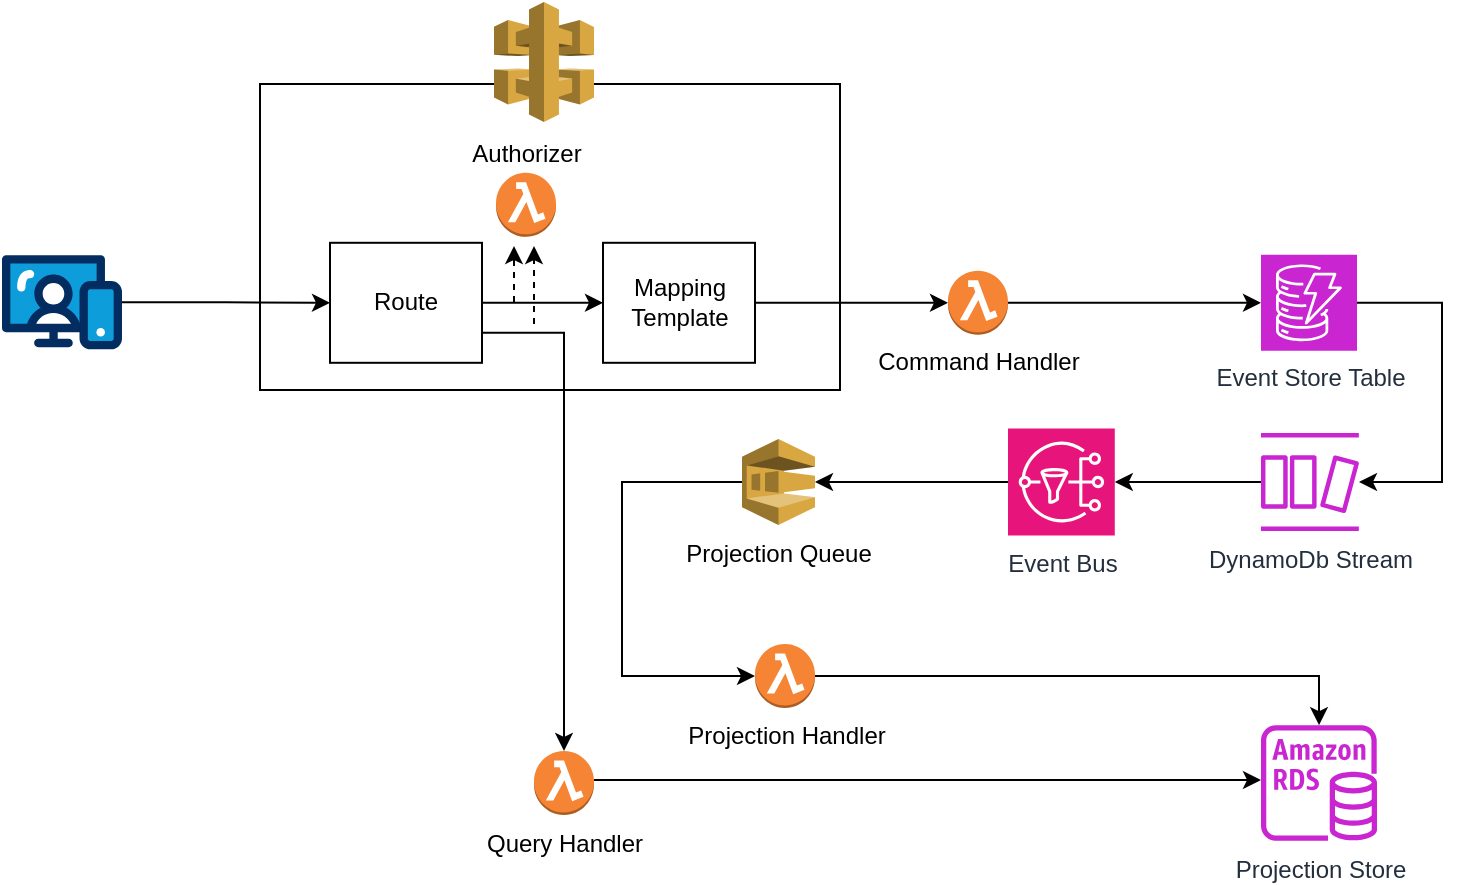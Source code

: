 <mxfile version="24.1.0" type="device">
  <diagram name="Page-1" id="IZArVk3bthfFl5n1hTx3">
    <mxGraphModel dx="942" dy="1720" grid="1" gridSize="10" guides="1" tooltips="1" connect="1" arrows="1" fold="1" page="1" pageScale="1" pageWidth="827" pageHeight="1169" math="0" shadow="0">
      <root>
        <mxCell id="0" />
        <mxCell id="1" parent="0" />
        <mxCell id="pmRbA6UQI1MbucfsGj4L-7" value="" style="rounded=0;whiteSpace=wrap;html=1;" vertex="1" parent="1">
          <mxGeometry x="149" y="30" width="290" height="153" as="geometry" />
        </mxCell>
        <mxCell id="jeh4MoZEL8pX43xTBR2h-1" value="" style="outlineConnect=0;dashed=0;verticalLabelPosition=bottom;verticalAlign=top;align=center;html=1;shape=mxgraph.aws3.api_gateway;fillColor=#D9A741;gradientColor=none;" parent="1" vertex="1">
          <mxGeometry x="266" y="-11" width="50" height="60" as="geometry" />
        </mxCell>
        <mxCell id="jeh4MoZEL8pX43xTBR2h-3" style="edgeStyle=orthogonalEdgeStyle;rounded=0;orthogonalLoop=1;jettySize=auto;html=1;entryX=0;entryY=0.5;entryDx=0;entryDy=0;" parent="1" source="jeh4MoZEL8pX43xTBR2h-2" target="pmRbA6UQI1MbucfsGj4L-12" edge="1">
          <mxGeometry relative="1" as="geometry" />
        </mxCell>
        <mxCell id="jeh4MoZEL8pX43xTBR2h-2" value="" style="verticalLabelPosition=bottom;aspect=fixed;html=1;shape=mxgraph.salesforce.web;" parent="1" vertex="1">
          <mxGeometry x="20" y="115.4" width="60" height="47.4" as="geometry" />
        </mxCell>
        <mxCell id="pmRbA6UQI1MbucfsGj4L-8" style="edgeStyle=orthogonalEdgeStyle;rounded=0;orthogonalLoop=1;jettySize=auto;html=1;" edge="1" parent="1" source="jeh4MoZEL8pX43xTBR2h-11" target="jeh4MoZEL8pX43xTBR2h-20">
          <mxGeometry relative="1" as="geometry" />
        </mxCell>
        <mxCell id="jeh4MoZEL8pX43xTBR2h-11" value="Mapping Template" style="rounded=0;whiteSpace=wrap;html=1;" parent="1" vertex="1">
          <mxGeometry x="320.5" y="109.4" width="76" height="60" as="geometry" />
        </mxCell>
        <mxCell id="jeh4MoZEL8pX43xTBR2h-13" value="Authorizer" style="outlineConnect=0;dashed=0;verticalLabelPosition=top;verticalAlign=bottom;align=center;html=1;shape=mxgraph.aws3.lambda_function;fillColor=#F58534;gradientColor=none;labelPosition=center;" parent="1" vertex="1">
          <mxGeometry x="267" y="74.4" width="30" height="32" as="geometry" />
        </mxCell>
        <mxCell id="jeh4MoZEL8pX43xTBR2h-38" style="edgeStyle=orthogonalEdgeStyle;rounded=0;orthogonalLoop=1;jettySize=auto;html=1;" parent="1" source="jeh4MoZEL8pX43xTBR2h-16" target="jeh4MoZEL8pX43xTBR2h-36" edge="1">
          <mxGeometry relative="1" as="geometry">
            <Array as="points">
              <mxPoint x="320" y="378" />
              <mxPoint x="320" y="378" />
            </Array>
          </mxGeometry>
        </mxCell>
        <mxCell id="jeh4MoZEL8pX43xTBR2h-16" value="Query Handler" style="outlineConnect=0;dashed=0;verticalLabelPosition=bottom;verticalAlign=top;align=center;html=1;shape=mxgraph.aws3.lambda_function;fillColor=#F58534;gradientColor=none;labelPosition=center;" parent="1" vertex="1">
          <mxGeometry x="286" y="363.5" width="30" height="32" as="geometry" />
        </mxCell>
        <mxCell id="jeh4MoZEL8pX43xTBR2h-29" style="edgeStyle=orthogonalEdgeStyle;rounded=0;orthogonalLoop=1;jettySize=auto;html=1;" parent="1" source="jeh4MoZEL8pX43xTBR2h-19" target="jeh4MoZEL8pX43xTBR2h-28" edge="1">
          <mxGeometry relative="1" as="geometry">
            <Array as="points">
              <mxPoint x="740" y="139" />
              <mxPoint x="740" y="229" />
            </Array>
          </mxGeometry>
        </mxCell>
        <mxCell id="jeh4MoZEL8pX43xTBR2h-19" value="Event Store Table" style="sketch=0;points=[[0,0,0],[0.25,0,0],[0.5,0,0],[0.75,0,0],[1,0,0],[0,1,0],[0.25,1,0],[0.5,1,0],[0.75,1,0],[1,1,0],[0,0.25,0],[0,0.5,0],[0,0.75,0],[1,0.25,0],[1,0.5,0],[1,0.75,0]];outlineConnect=0;fontColor=#232F3E;fillColor=#C925D1;strokeColor=#ffffff;dashed=0;verticalLabelPosition=bottom;verticalAlign=top;align=center;html=1;fontSize=12;fontStyle=0;aspect=fixed;shape=mxgraph.aws4.resourceIcon;resIcon=mxgraph.aws4.dynamodb;" parent="1" vertex="1">
          <mxGeometry x="649.5" y="115.4" width="48" height="48" as="geometry" />
        </mxCell>
        <mxCell id="jeh4MoZEL8pX43xTBR2h-21" style="edgeStyle=orthogonalEdgeStyle;rounded=0;orthogonalLoop=1;jettySize=auto;html=1;" parent="1" source="jeh4MoZEL8pX43xTBR2h-20" target="jeh4MoZEL8pX43xTBR2h-19" edge="1">
          <mxGeometry relative="1" as="geometry" />
        </mxCell>
        <mxCell id="jeh4MoZEL8pX43xTBR2h-20" value="Command Handler" style="outlineConnect=0;dashed=0;verticalLabelPosition=bottom;verticalAlign=top;align=center;html=1;shape=mxgraph.aws3.lambda_function;fillColor=#F58534;gradientColor=none;labelPosition=center;" parent="1" vertex="1">
          <mxGeometry x="493" y="123.4" width="30" height="32" as="geometry" />
        </mxCell>
        <mxCell id="jeh4MoZEL8pX43xTBR2h-28" value="DynamoDb Stream" style="sketch=0;outlineConnect=0;fontColor=#232F3E;gradientColor=none;fillColor=#C925D1;strokeColor=none;dashed=0;verticalLabelPosition=bottom;verticalAlign=top;align=center;html=1;fontSize=12;fontStyle=0;aspect=fixed;pointerEvents=1;shape=mxgraph.aws4.dynamodb_stream;labelPosition=center;" parent="1" vertex="1">
          <mxGeometry x="649.5" y="204.5" width="49" height="49" as="geometry" />
        </mxCell>
        <mxCell id="jeh4MoZEL8pX43xTBR2h-31" value="Projection Queue" style="outlineConnect=0;dashed=0;verticalLabelPosition=bottom;verticalAlign=top;align=center;html=1;shape=mxgraph.aws3.sqs;fillColor=#D9A741;gradientColor=none;" parent="1" vertex="1">
          <mxGeometry x="390" y="207.5" width="36.5" height="43" as="geometry" />
        </mxCell>
        <mxCell id="jeh4MoZEL8pX43xTBR2h-37" style="edgeStyle=orthogonalEdgeStyle;rounded=0;orthogonalLoop=1;jettySize=auto;html=1;" parent="1" source="jeh4MoZEL8pX43xTBR2h-33" target="jeh4MoZEL8pX43xTBR2h-36" edge="1">
          <mxGeometry relative="1" as="geometry" />
        </mxCell>
        <mxCell id="jeh4MoZEL8pX43xTBR2h-33" value="Projection Handler" style="outlineConnect=0;dashed=0;verticalLabelPosition=bottom;verticalAlign=top;align=center;html=1;shape=mxgraph.aws3.lambda_function;fillColor=#F58534;gradientColor=none;labelPosition=center;" parent="1" vertex="1">
          <mxGeometry x="396.5" y="310" width="30" height="32" as="geometry" />
        </mxCell>
        <mxCell id="jeh4MoZEL8pX43xTBR2h-36" value="Projection Store" style="sketch=0;outlineConnect=0;fontColor=#232F3E;gradientColor=none;fillColor=#C925D1;strokeColor=none;dashed=0;verticalLabelPosition=bottom;verticalAlign=top;align=center;html=1;fontSize=12;fontStyle=0;aspect=fixed;pointerEvents=1;shape=mxgraph.aws4.rds_instance;" parent="1" vertex="1">
          <mxGeometry x="649.5" y="350.5" width="58" height="58" as="geometry" />
        </mxCell>
        <mxCell id="pmRbA6UQI1MbucfsGj4L-1" value="Event Bus" style="sketch=0;points=[[0,0,0],[0.25,0,0],[0.5,0,0],[0.75,0,0],[1,0,0],[0,1,0],[0.25,1,0],[0.5,1,0],[0.75,1,0],[1,1,0],[0,0.25,0],[0,0.5,0],[0,0.75,0],[1,0.25,0],[1,0.5,0],[1,0.75,0]];outlineConnect=0;fontColor=#232F3E;fillColor=#E7157B;strokeColor=#ffffff;dashed=0;verticalLabelPosition=bottom;verticalAlign=top;align=center;html=1;fontSize=12;fontStyle=0;aspect=fixed;shape=mxgraph.aws4.resourceIcon;resIcon=mxgraph.aws4.sns;" vertex="1" parent="1">
          <mxGeometry x="523.0" y="202.3" width="53.4" height="53.4" as="geometry" />
        </mxCell>
        <mxCell id="pmRbA6UQI1MbucfsGj4L-3" style="edgeStyle=orthogonalEdgeStyle;rounded=0;orthogonalLoop=1;jettySize=auto;html=1;entryX=1;entryY=0.5;entryDx=0;entryDy=0;entryPerimeter=0;" edge="1" parent="1" source="jeh4MoZEL8pX43xTBR2h-28" target="pmRbA6UQI1MbucfsGj4L-1">
          <mxGeometry relative="1" as="geometry" />
        </mxCell>
        <mxCell id="pmRbA6UQI1MbucfsGj4L-4" style="edgeStyle=orthogonalEdgeStyle;rounded=0;orthogonalLoop=1;jettySize=auto;html=1;entryX=1;entryY=0.5;entryDx=0;entryDy=0;entryPerimeter=0;" edge="1" parent="1" source="pmRbA6UQI1MbucfsGj4L-1" target="jeh4MoZEL8pX43xTBR2h-31">
          <mxGeometry relative="1" as="geometry" />
        </mxCell>
        <mxCell id="pmRbA6UQI1MbucfsGj4L-5" style="edgeStyle=orthogonalEdgeStyle;rounded=0;orthogonalLoop=1;jettySize=auto;html=1;entryX=0;entryY=0.5;entryDx=0;entryDy=0;entryPerimeter=0;" edge="1" parent="1" source="jeh4MoZEL8pX43xTBR2h-31" target="jeh4MoZEL8pX43xTBR2h-33">
          <mxGeometry relative="1" as="geometry">
            <Array as="points">
              <mxPoint x="330" y="229" />
              <mxPoint x="330" y="326" />
            </Array>
          </mxGeometry>
        </mxCell>
        <mxCell id="pmRbA6UQI1MbucfsGj4L-13" style="edgeStyle=orthogonalEdgeStyle;rounded=0;orthogonalLoop=1;jettySize=auto;html=1;" edge="1" parent="1" source="pmRbA6UQI1MbucfsGj4L-12" target="jeh4MoZEL8pX43xTBR2h-11">
          <mxGeometry relative="1" as="geometry" />
        </mxCell>
        <mxCell id="pmRbA6UQI1MbucfsGj4L-14" style="edgeStyle=orthogonalEdgeStyle;rounded=0;orthogonalLoop=1;jettySize=auto;html=1;exitX=1;exitY=0.75;exitDx=0;exitDy=0;entryX=0.5;entryY=0;entryDx=0;entryDy=0;entryPerimeter=0;" edge="1" parent="1" source="pmRbA6UQI1MbucfsGj4L-12" target="jeh4MoZEL8pX43xTBR2h-16">
          <mxGeometry relative="1" as="geometry">
            <mxPoint x="300" y="210" as="targetPoint" />
          </mxGeometry>
        </mxCell>
        <mxCell id="pmRbA6UQI1MbucfsGj4L-12" value="Route" style="rounded=0;whiteSpace=wrap;html=1;" vertex="1" parent="1">
          <mxGeometry x="184" y="109.4" width="76" height="60" as="geometry" />
        </mxCell>
        <mxCell id="pmRbA6UQI1MbucfsGj4L-15" value="" style="endArrow=classic;html=1;rounded=0;entryX=0.5;entryY=1;entryDx=0;entryDy=0;entryPerimeter=0;dashed=1;" edge="1" parent="1">
          <mxGeometry width="50" height="50" relative="1" as="geometry">
            <mxPoint x="286" y="150" as="sourcePoint" />
            <mxPoint x="286" y="111" as="targetPoint" />
          </mxGeometry>
        </mxCell>
        <mxCell id="pmRbA6UQI1MbucfsGj4L-16" value="" style="endArrow=classic;html=1;rounded=0;dashed=1;" edge="1" parent="1">
          <mxGeometry width="50" height="50" relative="1" as="geometry">
            <mxPoint x="276" y="139" as="sourcePoint" />
            <mxPoint x="276" y="111" as="targetPoint" />
          </mxGeometry>
        </mxCell>
      </root>
    </mxGraphModel>
  </diagram>
</mxfile>
